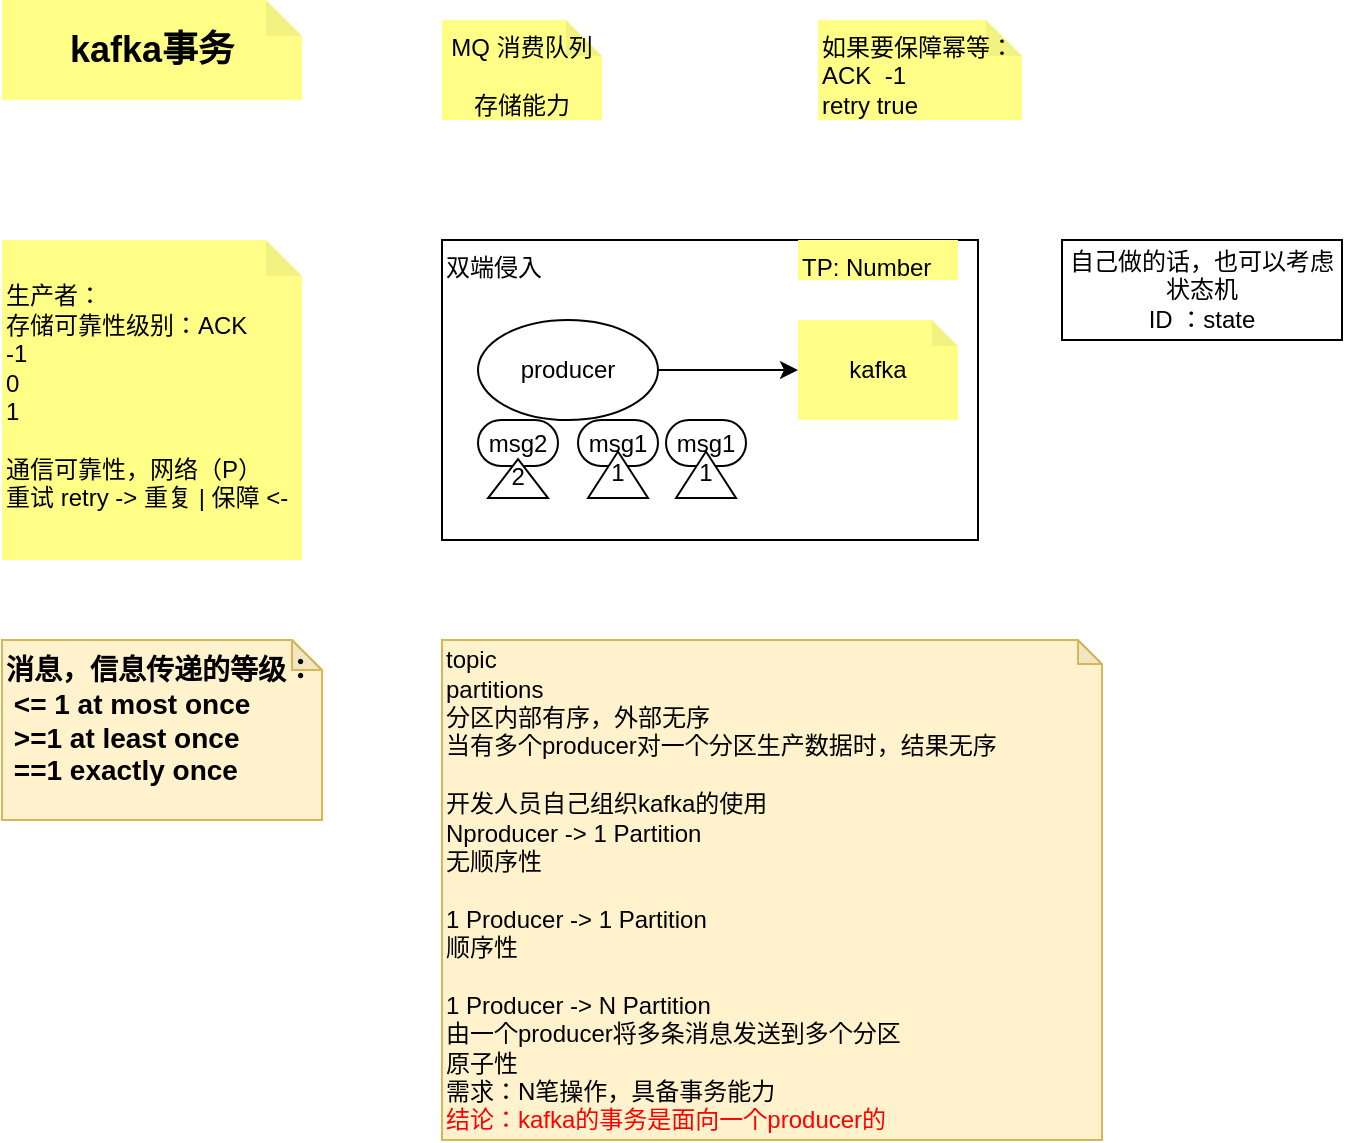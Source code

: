 <mxfile version="24.7.7">
  <diagram name="第 1 页" id="jGy_kaKpE124_-V6ExmP">
    <mxGraphModel dx="794" dy="420" grid="1" gridSize="10" guides="1" tooltips="1" connect="1" arrows="1" fold="1" page="1" pageScale="1" pageWidth="827" pageHeight="1169" math="0" shadow="0">
      <root>
        <mxCell id="0" />
        <mxCell id="1" parent="0" />
        <mxCell id="UA6zIyGJkmY5iBWxBRzS-14" value="双端侵入" style="rounded=0;whiteSpace=wrap;html=1;align=left;verticalAlign=top;" vertex="1" parent="1">
          <mxGeometry x="290" y="160" width="268" height="150" as="geometry" />
        </mxCell>
        <mxCell id="UA6zIyGJkmY5iBWxBRzS-1" value="&lt;div&gt;&lt;br&gt;&lt;/div&gt;&lt;div&gt;生产者：&lt;/div&gt;&lt;div&gt;存储可靠性级别：ACK&lt;/div&gt;&lt;div&gt;-1&lt;/div&gt;&lt;div&gt;0&lt;/div&gt;&lt;div&gt;1&lt;/div&gt;&lt;div&gt;&lt;br&gt;&lt;/div&gt;&lt;div&gt;通信可靠性，网络（P）&lt;/div&gt;&lt;div&gt;重试 retry -&amp;gt; 重复 | 保障 &amp;lt;-&lt;/div&gt;" style="shape=note;whiteSpace=wrap;html=1;backgroundOutline=1;darkOpacity=0.05;fillColor=#ffff88;strokeColor=none;horizontal=1;align=left;verticalAlign=top;size=18;" vertex="1" parent="1">
          <mxGeometry x="70" y="160" width="150" height="160" as="geometry" />
        </mxCell>
        <mxCell id="UA6zIyGJkmY5iBWxBRzS-2" value="kafka事务" style="shape=note;whiteSpace=wrap;html=1;backgroundOutline=1;darkOpacity=0.05;fillColor=#ffff88;strokeColor=none;horizontal=1;align=center;verticalAlign=middle;size=18;fontSize=18;fontStyle=1" vertex="1" parent="1">
          <mxGeometry x="70" y="40" width="150" height="50" as="geometry" />
        </mxCell>
        <mxCell id="UA6zIyGJkmY5iBWxBRzS-5" style="edgeStyle=orthogonalEdgeStyle;rounded=0;orthogonalLoop=1;jettySize=auto;html=1;" edge="1" parent="1" source="UA6zIyGJkmY5iBWxBRzS-3" target="UA6zIyGJkmY5iBWxBRzS-4">
          <mxGeometry relative="1" as="geometry" />
        </mxCell>
        <mxCell id="UA6zIyGJkmY5iBWxBRzS-3" value="producer" style="ellipse;whiteSpace=wrap;html=1;" vertex="1" parent="1">
          <mxGeometry x="308" y="200" width="90" height="50" as="geometry" />
        </mxCell>
        <mxCell id="UA6zIyGJkmY5iBWxBRzS-4" value="kafka" style="shape=note;whiteSpace=wrap;html=1;backgroundOutline=1;darkOpacity=0.05;fillColor=#ffff88;strokeColor=none;horizontal=1;align=center;verticalAlign=middle;size=13;" vertex="1" parent="1">
          <mxGeometry x="468" y="200" width="80" height="50" as="geometry" />
        </mxCell>
        <mxCell id="UA6zIyGJkmY5iBWxBRzS-6" value="msg1" style="rounded=1;whiteSpace=wrap;html=1;arcSize=50;" vertex="1" parent="1">
          <mxGeometry x="358" y="250" width="40" height="23" as="geometry" />
        </mxCell>
        <mxCell id="UA6zIyGJkmY5iBWxBRzS-7" value="1" style="triangle;whiteSpace=wrap;html=1;rotation=-90;textDirection=vertical-lr;" vertex="1" parent="1">
          <mxGeometry x="366.38" y="262.38" width="23.25" height="30" as="geometry" />
        </mxCell>
        <mxCell id="UA6zIyGJkmY5iBWxBRzS-8" value="msg1" style="rounded=1;whiteSpace=wrap;html=1;arcSize=50;" vertex="1" parent="1">
          <mxGeometry x="402" y="250" width="40" height="23" as="geometry" />
        </mxCell>
        <mxCell id="UA6zIyGJkmY5iBWxBRzS-9" value="1" style="triangle;whiteSpace=wrap;html=1;rotation=-90;textDirection=vertical-lr;" vertex="1" parent="1">
          <mxGeometry x="410.38" y="262.38" width="23.25" height="30" as="geometry" />
        </mxCell>
        <mxCell id="UA6zIyGJkmY5iBWxBRzS-10" value="msg2" style="rounded=1;whiteSpace=wrap;html=1;arcSize=50;" vertex="1" parent="1">
          <mxGeometry x="308" y="250" width="40" height="23" as="geometry" />
        </mxCell>
        <mxCell id="UA6zIyGJkmY5iBWxBRzS-11" value="2" style="triangle;whiteSpace=wrap;html=1;rotation=-90;textDirection=vertical-lr;" vertex="1" parent="1">
          <mxGeometry x="318.32" y="264.32" width="19.39" height="30" as="geometry" />
        </mxCell>
        <mxCell id="UA6zIyGJkmY5iBWxBRzS-12" value="TP: Number" style="shape=note;whiteSpace=wrap;html=1;backgroundOutline=1;darkOpacity=0.05;fillColor=#ffff88;strokeColor=none;horizontal=1;align=left;verticalAlign=top;size=0;" vertex="1" parent="1">
          <mxGeometry x="468" y="160" width="80" height="20" as="geometry" />
        </mxCell>
        <mxCell id="UA6zIyGJkmY5iBWxBRzS-15" value="MQ 消费队列&lt;div&gt;&lt;br&gt;&lt;/div&gt;&lt;div&gt;存储能力&lt;/div&gt;" style="shape=note;whiteSpace=wrap;html=1;backgroundOutline=1;darkOpacity=0.05;fillColor=#ffff88;strokeColor=none;horizontal=1;align=center;verticalAlign=top;size=18;" vertex="1" parent="1">
          <mxGeometry x="290" y="50" width="80" height="50" as="geometry" />
        </mxCell>
        <mxCell id="UA6zIyGJkmY5iBWxBRzS-16" value="如果要保障幂等：&lt;div&gt;ACK&amp;nbsp; -1&amp;nbsp;&lt;/div&gt;&lt;div&gt;retry true&lt;/div&gt;" style="shape=note;whiteSpace=wrap;html=1;backgroundOutline=1;darkOpacity=0.05;fillColor=#ffff88;strokeColor=none;horizontal=1;align=left;verticalAlign=top;size=18;" vertex="1" parent="1">
          <mxGeometry x="478" y="50" width="102" height="50" as="geometry" />
        </mxCell>
        <mxCell id="UA6zIyGJkmY5iBWxBRzS-17" value="自己做的话，也可以考虑状态机&lt;div&gt;ID ：state&lt;/div&gt;" style="rounded=0;whiteSpace=wrap;html=1;align=center;verticalAlign=middle;" vertex="1" parent="1">
          <mxGeometry x="600" y="160" width="140" height="50" as="geometry" />
        </mxCell>
        <mxCell id="UA6zIyGJkmY5iBWxBRzS-18" value="消息，信息传递的等级：&lt;div style=&quot;font-size: 14px;&quot;&gt;&amp;nbsp;&amp;lt;= 1 at most once&lt;/div&gt;&lt;div style=&quot;font-size: 14px;&quot;&gt;&amp;nbsp;&amp;gt;=1 at least once&lt;/div&gt;&lt;div style=&quot;font-size: 14px;&quot;&gt;&amp;nbsp;==1 exactly once&lt;/div&gt;" style="shape=note;whiteSpace=wrap;html=1;backgroundOutline=1;darkOpacity=0.05;fillColor=#fff2cc;strokeColor=#d6b656;horizontal=1;align=left;verticalAlign=top;size=15;fontStyle=1;fontSize=14;" vertex="1" parent="1">
          <mxGeometry x="70" y="360" width="160" height="90" as="geometry" />
        </mxCell>
        <mxCell id="UA6zIyGJkmY5iBWxBRzS-19" value="topic&lt;div&gt;partitions&lt;/div&gt;&lt;div&gt;分区内部有序，外部无序&lt;/div&gt;&lt;div&gt;当有多个producer对一个分区生产数据时，结果无序&lt;/div&gt;&lt;div&gt;&lt;br&gt;&lt;/div&gt;&lt;div&gt;开发人员自己组织kafka的使用&lt;/div&gt;&lt;div&gt;Nproducer -&amp;gt; 1 Partition&lt;/div&gt;&lt;div&gt;无顺序性&lt;/div&gt;&lt;div&gt;&lt;br&gt;&lt;/div&gt;&lt;div&gt;1 Producer -&amp;gt; 1 Partition&lt;/div&gt;&lt;div&gt;顺序性&lt;/div&gt;&lt;div&gt;&lt;br&gt;&lt;/div&gt;&lt;div&gt;1 Producer -&amp;gt; N Partition&lt;/div&gt;&lt;div&gt;由一个producer将多条消息发送到多个分区&lt;/div&gt;&lt;div&gt;原子性&lt;/div&gt;&lt;div&gt;需求：N笔操作，具备事务能力&lt;/div&gt;&lt;div&gt;&lt;font color=&quot;#ff0000&quot;&gt;结论：kafka的事务是面向一个producer的&lt;/font&gt;&lt;/div&gt;" style="shape=note;whiteSpace=wrap;html=1;backgroundOutline=1;darkOpacity=0.05;fillColor=#fff2cc;strokeColor=#d6b656;horizontal=1;align=left;verticalAlign=middle;size=12;" vertex="1" parent="1">
          <mxGeometry x="290" y="360" width="330" height="250" as="geometry" />
        </mxCell>
      </root>
    </mxGraphModel>
  </diagram>
</mxfile>
